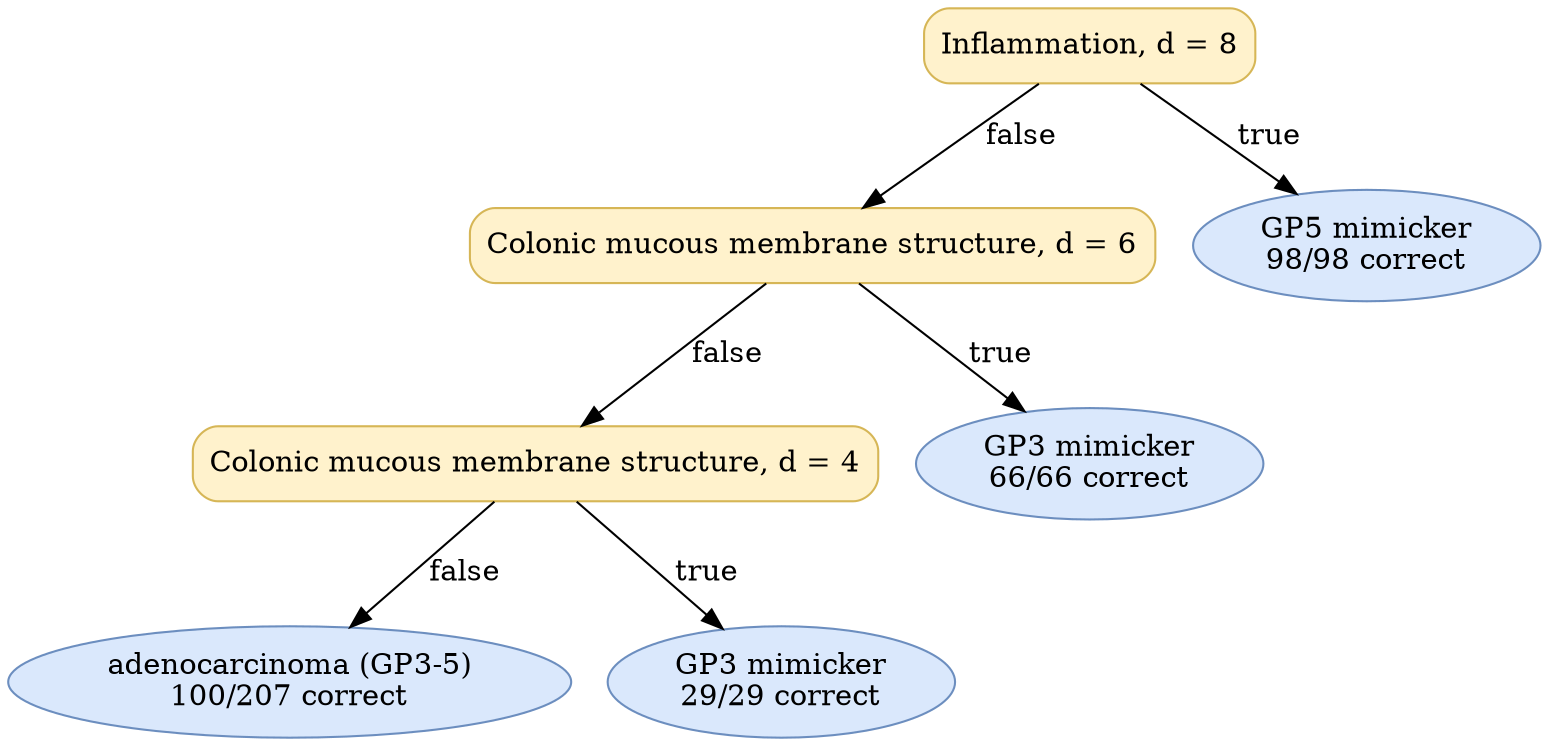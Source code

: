 digraph "DT" {
fontname="Times-Roman";
label="";
node [fontname="Times-Roman"];
Node1 [color="#D6B656", fillcolor="#FFF2CC", label="Inflammation, d = 8", shape="box", style="rounded,filled"];
Node2 [color="#D6B656", fillcolor="#FFF2CC", label="Colonic mucous membrane structure, d = 6", shape="box", style="rounded,filled"];
Node3 [color="#D6B656", fillcolor="#FFF2CC", label="Colonic mucous membrane structure, d = 4", shape="box", style="rounded,filled"];
Node4 [color="#6C8EBF", fillcolor="#DAE8FC", label=<adenocarcinoma (GP3-5)<br/>100/207 correct>, shape="ellipse", style="rounded,filled"];
Node5 [color="#6C8EBF", fillcolor="#DAE8FC", label=<GP3 mimicker<br/>29/29 correct>, shape="ellipse", style="rounded,filled"];
Node6 [color="#6C8EBF", fillcolor="#DAE8FC", label=<GP3 mimicker<br/>66/66 correct>, shape="ellipse", style="rounded,filled"];
Node7 [color="#6C8EBF", fillcolor="#DAE8FC", label=<GP5 mimicker<br/>98/98 correct>, shape="ellipse", style="rounded,filled"];
Node1 -> Node2  [key=0, label="false"];
Node1 -> Node7  [key=0, label="true"];
Node2 -> Node3  [key=0, label="false"];
Node2 -> Node6  [key=0, label="true"];
Node3 -> Node4  [key=0, label="false"];
Node3 -> Node5  [key=0, label="true"];
}
